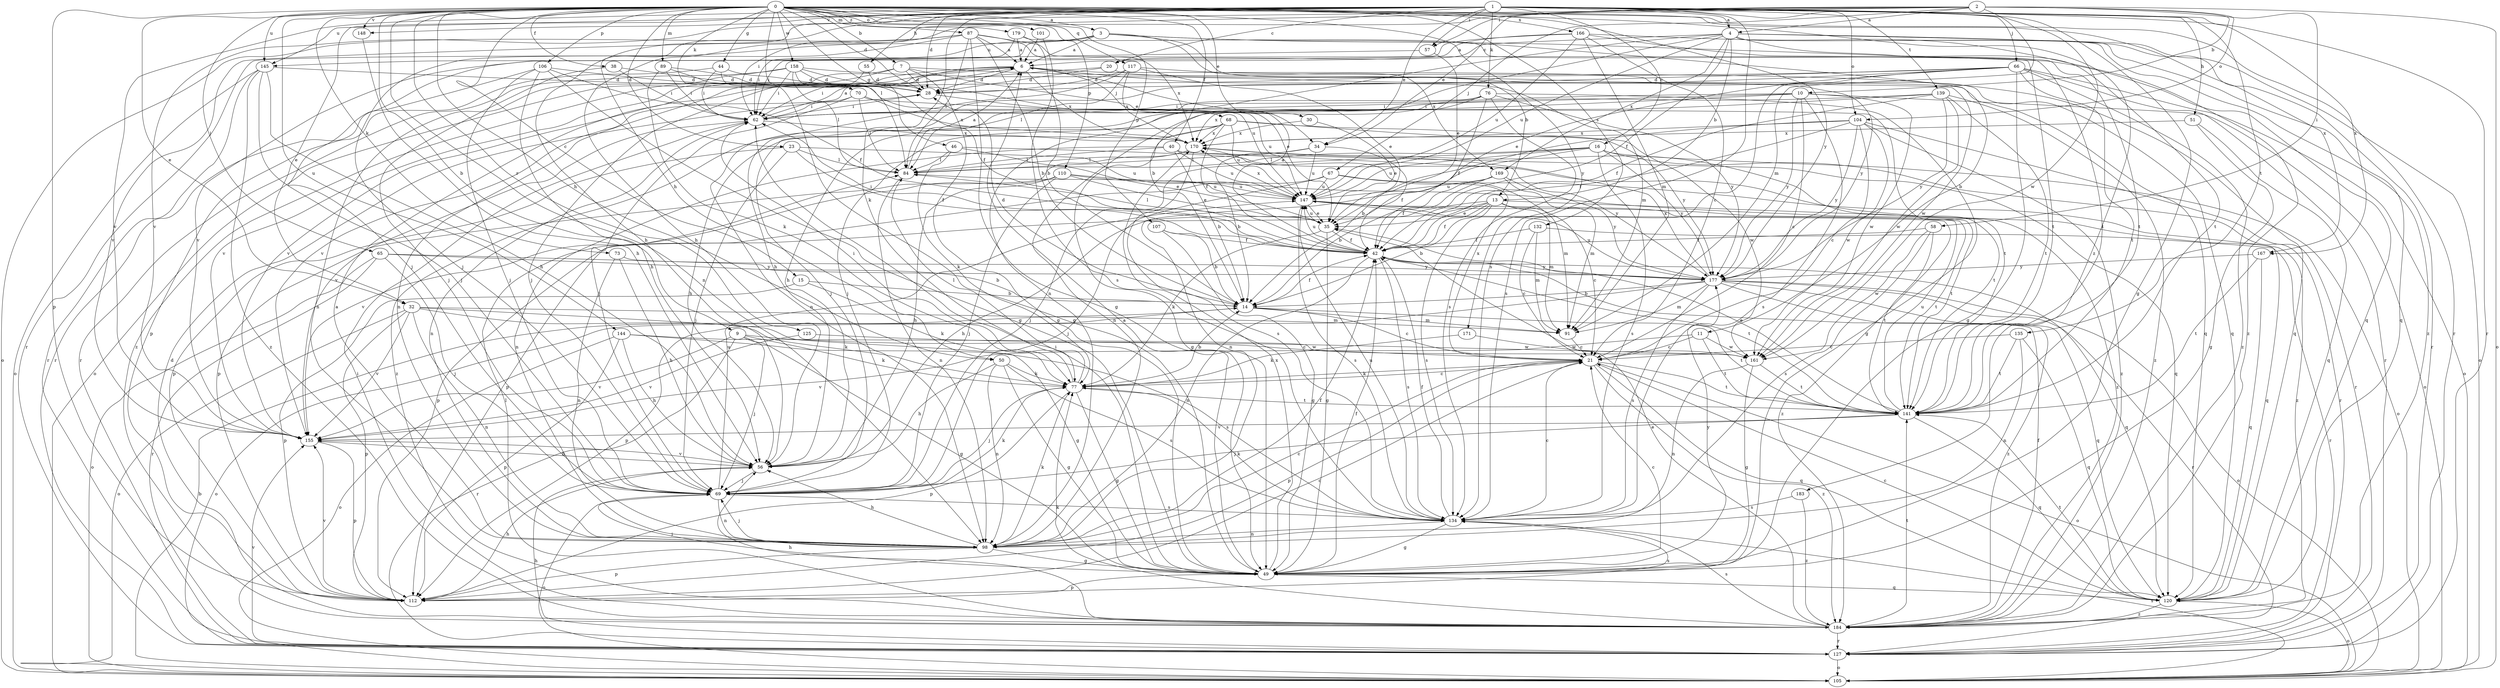 strict digraph  {
0;
1;
2;
3;
4;
6;
7;
9;
10;
11;
13;
14;
15;
16;
20;
21;
23;
28;
30;
32;
34;
35;
38;
40;
42;
44;
46;
49;
50;
51;
55;
56;
57;
58;
62;
65;
66;
67;
68;
69;
70;
73;
76;
77;
84;
87;
89;
91;
98;
101;
104;
105;
106;
107;
110;
112;
117;
120;
125;
127;
132;
134;
135;
139;
141;
144;
145;
147;
148;
155;
158;
161;
166;
167;
169;
170;
171;
177;
179;
183;
184;
0 -> 3  [label=a];
0 -> 7  [label=b];
0 -> 9  [label=b];
0 -> 15  [label=c];
0 -> 23  [label=d];
0 -> 28  [label=d];
0 -> 30  [label=e];
0 -> 32  [label=e];
0 -> 38  [label=f];
0 -> 40  [label=f];
0 -> 44  [label=g];
0 -> 46  [label=g];
0 -> 50  [label=h];
0 -> 65  [label=j];
0 -> 70  [label=k];
0 -> 73  [label=k];
0 -> 84  [label=l];
0 -> 87  [label=m];
0 -> 89  [label=m];
0 -> 98  [label=n];
0 -> 101  [label=o];
0 -> 106  [label=p];
0 -> 107  [label=p];
0 -> 110  [label=p];
0 -> 112  [label=p];
0 -> 117  [label=q];
0 -> 125  [label=r];
0 -> 127  [label=r];
0 -> 132  [label=s];
0 -> 144  [label=u];
0 -> 145  [label=u];
0 -> 148  [label=v];
0 -> 158  [label=w];
0 -> 166  [label=x];
0 -> 167  [label=x];
0 -> 171  [label=y];
0 -> 177  [label=y];
0 -> 179  [label=z];
0 -> 183  [label=z];
1 -> 4  [label=a];
1 -> 16  [label=c];
1 -> 20  [label=c];
1 -> 28  [label=d];
1 -> 32  [label=e];
1 -> 34  [label=e];
1 -> 49  [label=g];
1 -> 50  [label=h];
1 -> 51  [label=h];
1 -> 55  [label=h];
1 -> 56  [label=h];
1 -> 57  [label=i];
1 -> 66  [label=j];
1 -> 76  [label=k];
1 -> 77  [label=k];
1 -> 104  [label=o];
1 -> 127  [label=r];
1 -> 134  [label=s];
1 -> 135  [label=t];
1 -> 139  [label=t];
1 -> 145  [label=u];
1 -> 148  [label=v];
1 -> 155  [label=v];
1 -> 161  [label=w];
1 -> 167  [label=x];
2 -> 4  [label=a];
2 -> 10  [label=b];
2 -> 34  [label=e];
2 -> 56  [label=h];
2 -> 57  [label=i];
2 -> 58  [label=i];
2 -> 62  [label=i];
2 -> 67  [label=j];
2 -> 91  [label=m];
2 -> 104  [label=o];
2 -> 105  [label=o];
2 -> 155  [label=v];
3 -> 6  [label=a];
3 -> 11  [label=b];
3 -> 13  [label=b];
3 -> 62  [label=i];
3 -> 120  [label=q];
3 -> 127  [label=r];
3 -> 145  [label=u];
3 -> 169  [label=x];
4 -> 13  [label=b];
4 -> 14  [label=b];
4 -> 20  [label=c];
4 -> 42  [label=f];
4 -> 98  [label=n];
4 -> 105  [label=o];
4 -> 120  [label=q];
4 -> 127  [label=r];
4 -> 141  [label=t];
4 -> 147  [label=u];
4 -> 169  [label=x];
4 -> 184  [label=z];
6 -> 28  [label=d];
6 -> 68  [label=j];
6 -> 69  [label=j];
6 -> 91  [label=m];
6 -> 98  [label=n];
6 -> 120  [label=q];
6 -> 155  [label=v];
6 -> 170  [label=x];
7 -> 28  [label=d];
7 -> 34  [label=e];
7 -> 49  [label=g];
7 -> 105  [label=o];
7 -> 120  [label=q];
7 -> 184  [label=z];
9 -> 21  [label=c];
9 -> 49  [label=g];
9 -> 69  [label=j];
9 -> 77  [label=k];
9 -> 127  [label=r];
9 -> 155  [label=v];
10 -> 21  [label=c];
10 -> 56  [label=h];
10 -> 62  [label=i];
10 -> 69  [label=j];
10 -> 105  [label=o];
10 -> 134  [label=s];
10 -> 161  [label=w];
10 -> 177  [label=y];
11 -> 21  [label=c];
11 -> 141  [label=t];
11 -> 155  [label=v];
11 -> 161  [label=w];
13 -> 14  [label=b];
13 -> 21  [label=c];
13 -> 35  [label=e];
13 -> 42  [label=f];
13 -> 56  [label=h];
13 -> 91  [label=m];
13 -> 112  [label=p];
13 -> 120  [label=q];
13 -> 134  [label=s];
14 -> 21  [label=c];
14 -> 28  [label=d];
14 -> 42  [label=f];
14 -> 91  [label=m];
14 -> 105  [label=o];
14 -> 141  [label=t];
15 -> 14  [label=b];
15 -> 77  [label=k];
15 -> 112  [label=p];
16 -> 69  [label=j];
16 -> 84  [label=l];
16 -> 98  [label=n];
16 -> 105  [label=o];
16 -> 127  [label=r];
16 -> 134  [label=s];
16 -> 147  [label=u];
16 -> 177  [label=y];
20 -> 28  [label=d];
20 -> 155  [label=v];
20 -> 177  [label=y];
21 -> 77  [label=k];
21 -> 105  [label=o];
21 -> 112  [label=p];
21 -> 120  [label=q];
21 -> 141  [label=t];
21 -> 170  [label=x];
21 -> 184  [label=z];
23 -> 42  [label=f];
23 -> 69  [label=j];
23 -> 84  [label=l];
23 -> 112  [label=p];
23 -> 147  [label=u];
28 -> 62  [label=i];
28 -> 147  [label=u];
30 -> 35  [label=e];
30 -> 170  [label=x];
32 -> 49  [label=g];
32 -> 77  [label=k];
32 -> 91  [label=m];
32 -> 98  [label=n];
32 -> 105  [label=o];
32 -> 112  [label=p];
32 -> 155  [label=v];
34 -> 14  [label=b];
34 -> 42  [label=f];
34 -> 84  [label=l];
34 -> 147  [label=u];
35 -> 42  [label=f];
35 -> 49  [label=g];
35 -> 77  [label=k];
35 -> 84  [label=l];
35 -> 147  [label=u];
38 -> 28  [label=d];
38 -> 62  [label=i];
38 -> 69  [label=j];
40 -> 14  [label=b];
40 -> 84  [label=l];
40 -> 98  [label=n];
40 -> 120  [label=q];
40 -> 147  [label=u];
40 -> 177  [label=y];
42 -> 6  [label=a];
42 -> 62  [label=i];
42 -> 98  [label=n];
42 -> 120  [label=q];
42 -> 134  [label=s];
42 -> 141  [label=t];
42 -> 147  [label=u];
42 -> 177  [label=y];
44 -> 28  [label=d];
44 -> 49  [label=g];
44 -> 62  [label=i];
44 -> 112  [label=p];
46 -> 35  [label=e];
46 -> 77  [label=k];
46 -> 84  [label=l];
46 -> 184  [label=z];
49 -> 6  [label=a];
49 -> 21  [label=c];
49 -> 42  [label=f];
49 -> 62  [label=i];
49 -> 69  [label=j];
49 -> 112  [label=p];
49 -> 120  [label=q];
49 -> 170  [label=x];
49 -> 177  [label=y];
50 -> 49  [label=g];
50 -> 56  [label=h];
50 -> 77  [label=k];
50 -> 98  [label=n];
50 -> 134  [label=s];
51 -> 49  [label=g];
51 -> 120  [label=q];
51 -> 170  [label=x];
55 -> 28  [label=d];
55 -> 62  [label=i];
56 -> 69  [label=j];
56 -> 155  [label=v];
57 -> 35  [label=e];
57 -> 62  [label=i];
58 -> 42  [label=f];
58 -> 134  [label=s];
58 -> 141  [label=t];
58 -> 161  [label=w];
62 -> 6  [label=a];
62 -> 98  [label=n];
62 -> 155  [label=v];
62 -> 170  [label=x];
65 -> 14  [label=b];
65 -> 69  [label=j];
65 -> 105  [label=o];
65 -> 127  [label=r];
65 -> 177  [label=y];
66 -> 28  [label=d];
66 -> 35  [label=e];
66 -> 49  [label=g];
66 -> 56  [label=h];
66 -> 105  [label=o];
66 -> 127  [label=r];
66 -> 134  [label=s];
66 -> 141  [label=t];
66 -> 155  [label=v];
66 -> 184  [label=z];
67 -> 69  [label=j];
67 -> 91  [label=m];
67 -> 112  [label=p];
67 -> 147  [label=u];
67 -> 184  [label=z];
68 -> 42  [label=f];
68 -> 49  [label=g];
68 -> 56  [label=h];
68 -> 147  [label=u];
68 -> 161  [label=w];
68 -> 170  [label=x];
68 -> 177  [label=y];
68 -> 184  [label=z];
69 -> 77  [label=k];
69 -> 98  [label=n];
69 -> 105  [label=o];
69 -> 134  [label=s];
69 -> 147  [label=u];
70 -> 62  [label=i];
70 -> 69  [label=j];
70 -> 84  [label=l];
70 -> 141  [label=t];
70 -> 170  [label=x];
73 -> 56  [label=h];
73 -> 98  [label=n];
73 -> 177  [label=y];
76 -> 42  [label=f];
76 -> 49  [label=g];
76 -> 62  [label=i];
76 -> 69  [label=j];
76 -> 134  [label=s];
76 -> 170  [label=x];
76 -> 177  [label=y];
77 -> 14  [label=b];
77 -> 21  [label=c];
77 -> 49  [label=g];
77 -> 62  [label=i];
77 -> 69  [label=j];
77 -> 84  [label=l];
77 -> 112  [label=p];
77 -> 141  [label=t];
84 -> 6  [label=a];
84 -> 98  [label=n];
84 -> 147  [label=u];
87 -> 6  [label=a];
87 -> 14  [label=b];
87 -> 49  [label=g];
87 -> 69  [label=j];
87 -> 84  [label=l];
87 -> 105  [label=o];
87 -> 141  [label=t];
87 -> 155  [label=v];
87 -> 170  [label=x];
89 -> 28  [label=d];
89 -> 62  [label=i];
89 -> 77  [label=k];
89 -> 147  [label=u];
91 -> 21  [label=c];
98 -> 6  [label=a];
98 -> 21  [label=c];
98 -> 42  [label=f];
98 -> 49  [label=g];
98 -> 56  [label=h];
98 -> 69  [label=j];
98 -> 77  [label=k];
98 -> 112  [label=p];
101 -> 6  [label=a];
101 -> 134  [label=s];
104 -> 14  [label=b];
104 -> 21  [label=c];
104 -> 42  [label=f];
104 -> 127  [label=r];
104 -> 161  [label=w];
104 -> 170  [label=x];
104 -> 177  [label=y];
104 -> 184  [label=z];
105 -> 14  [label=b];
105 -> 134  [label=s];
106 -> 28  [label=d];
106 -> 42  [label=f];
106 -> 49  [label=g];
106 -> 56  [label=h];
106 -> 69  [label=j];
106 -> 127  [label=r];
107 -> 14  [label=b];
107 -> 42  [label=f];
107 -> 49  [label=g];
110 -> 35  [label=e];
110 -> 56  [label=h];
110 -> 69  [label=j];
110 -> 141  [label=t];
110 -> 147  [label=u];
110 -> 155  [label=v];
112 -> 21  [label=c];
112 -> 56  [label=h];
112 -> 134  [label=s];
112 -> 155  [label=v];
117 -> 28  [label=d];
117 -> 35  [label=e];
117 -> 84  [label=l];
117 -> 98  [label=n];
117 -> 120  [label=q];
117 -> 170  [label=x];
120 -> 21  [label=c];
120 -> 105  [label=o];
120 -> 141  [label=t];
120 -> 184  [label=z];
125 -> 155  [label=v];
125 -> 161  [label=w];
127 -> 56  [label=h];
127 -> 105  [label=o];
127 -> 155  [label=v];
132 -> 21  [label=c];
132 -> 42  [label=f];
132 -> 91  [label=m];
132 -> 127  [label=r];
134 -> 21  [label=c];
134 -> 42  [label=f];
134 -> 49  [label=g];
134 -> 77  [label=k];
134 -> 98  [label=n];
134 -> 147  [label=u];
135 -> 21  [label=c];
135 -> 98  [label=n];
135 -> 120  [label=q];
135 -> 141  [label=t];
139 -> 42  [label=f];
139 -> 62  [label=i];
139 -> 98  [label=n];
139 -> 141  [label=t];
139 -> 161  [label=w];
139 -> 177  [label=y];
139 -> 184  [label=z];
141 -> 35  [label=e];
141 -> 69  [label=j];
141 -> 120  [label=q];
141 -> 147  [label=u];
141 -> 155  [label=v];
144 -> 56  [label=h];
144 -> 105  [label=o];
144 -> 112  [label=p];
144 -> 134  [label=s];
144 -> 161  [label=w];
145 -> 28  [label=d];
145 -> 56  [label=h];
145 -> 69  [label=j];
145 -> 105  [label=o];
145 -> 127  [label=r];
145 -> 184  [label=z];
147 -> 35  [label=e];
147 -> 134  [label=s];
147 -> 141  [label=t];
147 -> 170  [label=x];
147 -> 184  [label=z];
148 -> 56  [label=h];
155 -> 56  [label=h];
155 -> 112  [label=p];
158 -> 28  [label=d];
158 -> 35  [label=e];
158 -> 42  [label=f];
158 -> 62  [label=i];
158 -> 84  [label=l];
158 -> 98  [label=n];
158 -> 127  [label=r];
158 -> 161  [label=w];
161 -> 49  [label=g];
161 -> 98  [label=n];
161 -> 141  [label=t];
166 -> 6  [label=a];
166 -> 21  [label=c];
166 -> 91  [label=m];
166 -> 141  [label=t];
166 -> 147  [label=u];
166 -> 155  [label=v];
166 -> 184  [label=z];
167 -> 120  [label=q];
167 -> 141  [label=t];
167 -> 177  [label=y];
169 -> 14  [label=b];
169 -> 42  [label=f];
169 -> 91  [label=m];
169 -> 147  [label=u];
169 -> 177  [label=y];
170 -> 84  [label=l];
170 -> 112  [label=p];
170 -> 134  [label=s];
170 -> 141  [label=t];
171 -> 77  [label=k];
171 -> 161  [label=w];
177 -> 14  [label=b];
177 -> 91  [label=m];
177 -> 105  [label=o];
177 -> 112  [label=p];
177 -> 120  [label=q];
177 -> 127  [label=r];
177 -> 134  [label=s];
177 -> 147  [label=u];
177 -> 170  [label=x];
177 -> 184  [label=z];
179 -> 6  [label=a];
179 -> 14  [label=b];
179 -> 69  [label=j];
179 -> 141  [label=t];
183 -> 134  [label=s];
183 -> 184  [label=z];
184 -> 28  [label=d];
184 -> 35  [label=e];
184 -> 42  [label=f];
184 -> 56  [label=h];
184 -> 62  [label=i];
184 -> 77  [label=k];
184 -> 84  [label=l];
184 -> 127  [label=r];
184 -> 134  [label=s];
184 -> 141  [label=t];
}

